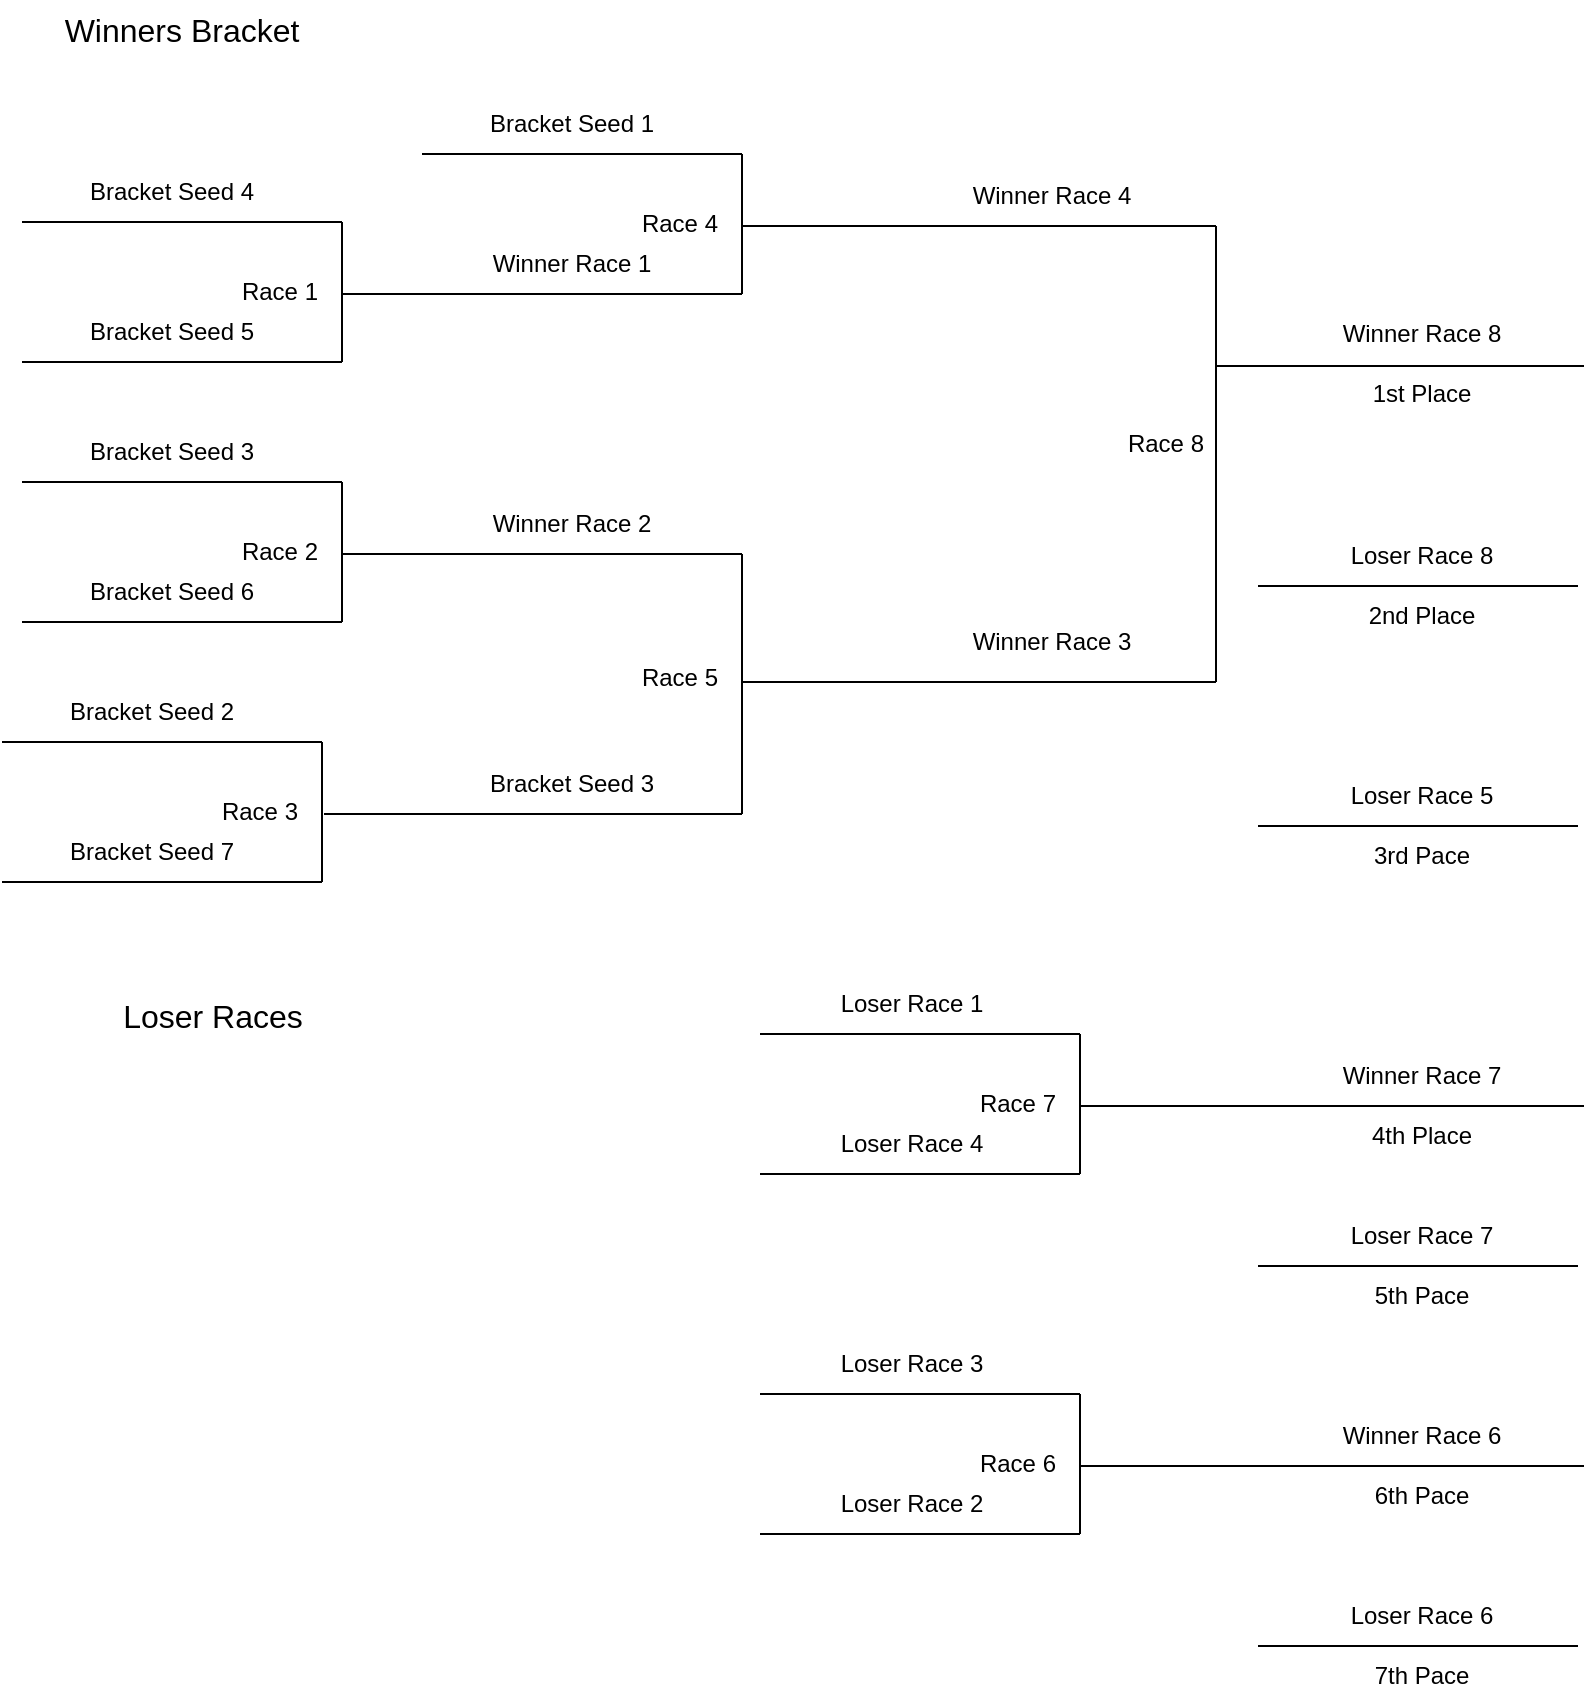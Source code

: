 <mxfile version="25.0.2">
  <diagram name="Page-1" id="gNxw8MddvVBNjZTbIHWo">
    <mxGraphModel dx="1114" dy="999" grid="1" gridSize="10" guides="1" tooltips="1" connect="1" arrows="1" fold="1" page="1" pageScale="1" pageWidth="850" pageHeight="1100" math="0" shadow="0">
      <root>
        <mxCell id="0" />
        <mxCell id="1" parent="0" />
        <mxCell id="H3SU6zbXUFuWfZ92cG2d-4" value="&lt;font style=&quot;font-size: 16px;&quot;&gt;Winners Bracket&lt;/font&gt;" style="text;html=1;align=center;verticalAlign=middle;whiteSpace=wrap;rounded=0;" parent="1" vertex="1">
          <mxGeometry x="39" y="93" width="120" height="30" as="geometry" />
        </mxCell>
        <mxCell id="H3SU6zbXUFuWfZ92cG2d-8" value="" style="group" parent="1" vertex="1" connectable="0">
          <mxGeometry x="219" y="170" width="320" height="70" as="geometry" />
        </mxCell>
        <mxCell id="H3SU6zbXUFuWfZ92cG2d-1" value="" style="endArrow=none;html=1;rounded=0;" parent="H3SU6zbXUFuWfZ92cG2d-8" edge="1">
          <mxGeometry width="50" height="50" relative="1" as="geometry">
            <mxPoint as="sourcePoint" />
            <mxPoint x="160" as="targetPoint" />
          </mxGeometry>
        </mxCell>
        <mxCell id="H3SU6zbXUFuWfZ92cG2d-2" value="" style="endArrow=none;html=1;rounded=0;" parent="H3SU6zbXUFuWfZ92cG2d-8" edge="1">
          <mxGeometry width="50" height="50" relative="1" as="geometry">
            <mxPoint y="70" as="sourcePoint" />
            <mxPoint x="160" y="70" as="targetPoint" />
          </mxGeometry>
        </mxCell>
        <mxCell id="H3SU6zbXUFuWfZ92cG2d-3" value="" style="endArrow=none;html=1;rounded=0;" parent="H3SU6zbXUFuWfZ92cG2d-8" edge="1">
          <mxGeometry width="50" height="50" relative="1" as="geometry">
            <mxPoint x="160" y="70" as="sourcePoint" />
            <mxPoint x="160" as="targetPoint" />
          </mxGeometry>
        </mxCell>
        <mxCell id="H3SU6zbXUFuWfZ92cG2d-5" value="Race 4" style="text;html=1;align=right;verticalAlign=middle;whiteSpace=wrap;rounded=0;" parent="H3SU6zbXUFuWfZ92cG2d-8" vertex="1">
          <mxGeometry x="60" y="20" width="90" height="30" as="geometry" />
        </mxCell>
        <mxCell id="H3SU6zbXUFuWfZ92cG2d-7" value="" style="endArrow=none;html=1;rounded=0;" parent="H3SU6zbXUFuWfZ92cG2d-8" edge="1">
          <mxGeometry width="50" height="50" relative="1" as="geometry">
            <mxPoint x="160" y="36" as="sourcePoint" />
            <mxPoint x="320" y="36" as="targetPoint" />
          </mxGeometry>
        </mxCell>
        <mxCell id="H3SU6zbXUFuWfZ92cG2d-9" value="" style="group" parent="1" vertex="1" connectable="0">
          <mxGeometry x="219" y="370" width="360" height="70" as="geometry" />
        </mxCell>
        <mxCell id="H3SU6zbXUFuWfZ92cG2d-10" value="" style="endArrow=none;html=1;rounded=0;" parent="H3SU6zbXUFuWfZ92cG2d-9" edge="1">
          <mxGeometry width="50" height="50" relative="1" as="geometry">
            <mxPoint as="sourcePoint" />
            <mxPoint x="160" as="targetPoint" />
          </mxGeometry>
        </mxCell>
        <mxCell id="H3SU6zbXUFuWfZ92cG2d-11" value="" style="endArrow=none;html=1;rounded=0;" parent="H3SU6zbXUFuWfZ92cG2d-9" edge="1">
          <mxGeometry width="50" height="50" relative="1" as="geometry">
            <mxPoint x="-49" y="130" as="sourcePoint" />
            <mxPoint x="160" y="130" as="targetPoint" />
          </mxGeometry>
        </mxCell>
        <mxCell id="H3SU6zbXUFuWfZ92cG2d-12" value="" style="endArrow=none;html=1;rounded=0;" parent="H3SU6zbXUFuWfZ92cG2d-9" edge="1">
          <mxGeometry width="50" height="50" relative="1" as="geometry">
            <mxPoint x="160" y="70" as="sourcePoint" />
            <mxPoint x="160" as="targetPoint" />
          </mxGeometry>
        </mxCell>
        <mxCell id="H3SU6zbXUFuWfZ92cG2d-13" value="Race 5" style="text;html=1;align=right;verticalAlign=middle;whiteSpace=wrap;rounded=0;" parent="H3SU6zbXUFuWfZ92cG2d-9" vertex="1">
          <mxGeometry x="60" y="47" width="90" height="30" as="geometry" />
        </mxCell>
        <mxCell id="H3SU6zbXUFuWfZ92cG2d-14" value="" style="endArrow=none;html=1;rounded=0;" parent="H3SU6zbXUFuWfZ92cG2d-9" edge="1">
          <mxGeometry width="50" height="50" relative="1" as="geometry">
            <mxPoint x="160" y="64" as="sourcePoint" />
            <mxPoint x="320" y="64" as="targetPoint" />
          </mxGeometry>
        </mxCell>
        <mxCell id="H3SU6zbXUFuWfZ92cG2d-38" value="Winner Race 3" style="text;html=1;align=center;verticalAlign=middle;whiteSpace=wrap;rounded=0;" parent="H3SU6zbXUFuWfZ92cG2d-9" vertex="1">
          <mxGeometry x="270" y="29" width="90" height="30" as="geometry" />
        </mxCell>
        <mxCell id="H3SU6zbXUFuWfZ92cG2d-15" value="" style="group" parent="1" vertex="1" connectable="0">
          <mxGeometry x="388" y="790" width="320" height="70" as="geometry" />
        </mxCell>
        <mxCell id="H3SU6zbXUFuWfZ92cG2d-16" value="" style="endArrow=none;html=1;rounded=0;" parent="H3SU6zbXUFuWfZ92cG2d-15" edge="1">
          <mxGeometry width="50" height="50" relative="1" as="geometry">
            <mxPoint as="sourcePoint" />
            <mxPoint x="160" as="targetPoint" />
          </mxGeometry>
        </mxCell>
        <mxCell id="H3SU6zbXUFuWfZ92cG2d-17" value="" style="endArrow=none;html=1;rounded=0;" parent="H3SU6zbXUFuWfZ92cG2d-15" edge="1">
          <mxGeometry width="50" height="50" relative="1" as="geometry">
            <mxPoint y="70" as="sourcePoint" />
            <mxPoint x="160" y="70" as="targetPoint" />
          </mxGeometry>
        </mxCell>
        <mxCell id="H3SU6zbXUFuWfZ92cG2d-18" value="" style="endArrow=none;html=1;rounded=0;" parent="H3SU6zbXUFuWfZ92cG2d-15" edge="1">
          <mxGeometry width="50" height="50" relative="1" as="geometry">
            <mxPoint x="160" y="70" as="sourcePoint" />
            <mxPoint x="160" as="targetPoint" />
          </mxGeometry>
        </mxCell>
        <mxCell id="H3SU6zbXUFuWfZ92cG2d-19" value="Race 6" style="text;html=1;align=right;verticalAlign=middle;whiteSpace=wrap;rounded=0;" parent="H3SU6zbXUFuWfZ92cG2d-15" vertex="1">
          <mxGeometry x="60" y="20" width="90" height="30" as="geometry" />
        </mxCell>
        <mxCell id="H3SU6zbXUFuWfZ92cG2d-20" value="" style="endArrow=none;html=1;rounded=0;" parent="H3SU6zbXUFuWfZ92cG2d-15" edge="1">
          <mxGeometry width="50" height="50" relative="1" as="geometry">
            <mxPoint x="160" y="36" as="sourcePoint" />
            <mxPoint x="412" y="36" as="targetPoint" />
          </mxGeometry>
        </mxCell>
        <mxCell id="H3SU6zbXUFuWfZ92cG2d-21" value="&lt;font style=&quot;font-size: 16px;&quot;&gt;Loser Races&lt;/font&gt;" style="text;html=1;align=center;verticalAlign=middle;whiteSpace=wrap;rounded=0;" parent="1" vertex="1">
          <mxGeometry x="39" y="586" width="151" height="30" as="geometry" />
        </mxCell>
        <mxCell id="H3SU6zbXUFuWfZ92cG2d-22" value="Race 8" style="text;html=1;align=right;verticalAlign=middle;whiteSpace=wrap;rounded=0;" parent="1" vertex="1">
          <mxGeometry x="522" y="300" width="90" height="30" as="geometry" />
        </mxCell>
        <mxCell id="H3SU6zbXUFuWfZ92cG2d-24" value="" style="endArrow=none;html=1;rounded=0;" parent="1" edge="1">
          <mxGeometry width="50" height="50" relative="1" as="geometry">
            <mxPoint x="616" y="434" as="sourcePoint" />
            <mxPoint x="616" y="206" as="targetPoint" />
          </mxGeometry>
        </mxCell>
        <mxCell id="H3SU6zbXUFuWfZ92cG2d-25" value="" style="endArrow=none;html=1;rounded=0;" parent="1" edge="1">
          <mxGeometry width="50" height="50" relative="1" as="geometry">
            <mxPoint x="616" y="276" as="sourcePoint" />
            <mxPoint x="800" y="276" as="targetPoint" />
          </mxGeometry>
        </mxCell>
        <mxCell id="H3SU6zbXUFuWfZ92cG2d-26" value="" style="endArrow=none;html=1;rounded=0;" parent="1" edge="1">
          <mxGeometry width="50" height="50" relative="1" as="geometry">
            <mxPoint x="637" y="386" as="sourcePoint" />
            <mxPoint x="797" y="386" as="targetPoint" />
          </mxGeometry>
        </mxCell>
        <mxCell id="H3SU6zbXUFuWfZ92cG2d-28" value="1st Place" style="text;html=1;align=center;verticalAlign=middle;whiteSpace=wrap;rounded=0;" parent="1" vertex="1">
          <mxGeometry x="674" y="275" width="90" height="30" as="geometry" />
        </mxCell>
        <mxCell id="H3SU6zbXUFuWfZ92cG2d-29" value="2nd Place" style="text;html=1;align=center;verticalAlign=middle;whiteSpace=wrap;rounded=0;" parent="1" vertex="1">
          <mxGeometry x="674" y="386" width="90" height="30" as="geometry" />
        </mxCell>
        <mxCell id="H3SU6zbXUFuWfZ92cG2d-31" value="5th Pace" style="text;html=1;align=center;verticalAlign=middle;whiteSpace=wrap;rounded=0;" parent="1" vertex="1">
          <mxGeometry x="674" y="726" width="90" height="30" as="geometry" />
        </mxCell>
        <mxCell id="H3SU6zbXUFuWfZ92cG2d-32" value="Winner Race 8" style="text;html=1;align=center;verticalAlign=middle;whiteSpace=wrap;rounded=0;" parent="1" vertex="1">
          <mxGeometry x="674" y="245" width="90" height="30" as="geometry" />
        </mxCell>
        <mxCell id="H3SU6zbXUFuWfZ92cG2d-33" value="Loser Race 8" style="text;html=1;align=center;verticalAlign=middle;whiteSpace=wrap;rounded=0;" parent="1" vertex="1">
          <mxGeometry x="674" y="356" width="90" height="30" as="geometry" />
        </mxCell>
        <mxCell id="H3SU6zbXUFuWfZ92cG2d-36" value="Loser Race 7" style="text;html=1;align=center;verticalAlign=middle;whiteSpace=wrap;rounded=0;" parent="1" vertex="1">
          <mxGeometry x="674" y="696" width="90" height="30" as="geometry" />
        </mxCell>
        <mxCell id="H3SU6zbXUFuWfZ92cG2d-37" value="Winner Race 4" style="text;html=1;align=center;verticalAlign=middle;whiteSpace=wrap;rounded=0;" parent="1" vertex="1">
          <mxGeometry x="489" y="176" width="90" height="30" as="geometry" />
        </mxCell>
        <mxCell id="H3SU6zbXUFuWfZ92cG2d-39" value="Loser Race 3" style="text;html=1;align=center;verticalAlign=middle;whiteSpace=wrap;rounded=0;" parent="1" vertex="1">
          <mxGeometry x="419" y="760" width="90" height="30" as="geometry" />
        </mxCell>
        <mxCell id="H3SU6zbXUFuWfZ92cG2d-40" value="Loser Race 2" style="text;html=1;align=center;verticalAlign=middle;whiteSpace=wrap;rounded=0;" parent="1" vertex="1">
          <mxGeometry x="419" y="830" width="90" height="30" as="geometry" />
        </mxCell>
        <mxCell id="H3SU6zbXUFuWfZ92cG2d-41" value="Bracket Seed 1" style="text;html=1;align=center;verticalAlign=middle;whiteSpace=wrap;rounded=0;" parent="1" vertex="1">
          <mxGeometry x="249" y="140" width="90" height="30" as="geometry" />
        </mxCell>
        <mxCell id="H3SU6zbXUFuWfZ92cG2d-42" value="Winner Race 1" style="text;html=1;align=center;verticalAlign=middle;whiteSpace=wrap;rounded=0;" parent="1" vertex="1">
          <mxGeometry x="249" y="210" width="90" height="30" as="geometry" />
        </mxCell>
        <mxCell id="H3SU6zbXUFuWfZ92cG2d-43" value="Winner Race 2" style="text;html=1;align=center;verticalAlign=middle;whiteSpace=wrap;rounded=0;" parent="1" vertex="1">
          <mxGeometry x="249" y="340" width="90" height="30" as="geometry" />
        </mxCell>
        <mxCell id="H3SU6zbXUFuWfZ92cG2d-44" value="Bracket Seed 3" style="text;html=1;align=center;verticalAlign=middle;whiteSpace=wrap;rounded=0;" parent="1" vertex="1">
          <mxGeometry x="249" y="470" width="90" height="30" as="geometry" />
        </mxCell>
        <mxCell id="IuvQdy2Z3pqtqVISLEcr-1" value="" style="group" parent="1" vertex="1" connectable="0">
          <mxGeometry x="19" y="334" width="320" height="70" as="geometry" />
        </mxCell>
        <mxCell id="IuvQdy2Z3pqtqVISLEcr-2" value="" style="endArrow=none;html=1;rounded=0;" parent="IuvQdy2Z3pqtqVISLEcr-1" edge="1">
          <mxGeometry width="50" height="50" relative="1" as="geometry">
            <mxPoint as="sourcePoint" />
            <mxPoint x="160" as="targetPoint" />
          </mxGeometry>
        </mxCell>
        <mxCell id="IuvQdy2Z3pqtqVISLEcr-3" value="" style="endArrow=none;html=1;rounded=0;" parent="IuvQdy2Z3pqtqVISLEcr-1" edge="1">
          <mxGeometry width="50" height="50" relative="1" as="geometry">
            <mxPoint y="70" as="sourcePoint" />
            <mxPoint x="160" y="70" as="targetPoint" />
          </mxGeometry>
        </mxCell>
        <mxCell id="IuvQdy2Z3pqtqVISLEcr-4" value="" style="endArrow=none;html=1;rounded=0;" parent="IuvQdy2Z3pqtqVISLEcr-1" edge="1">
          <mxGeometry width="50" height="50" relative="1" as="geometry">
            <mxPoint x="160" y="70" as="sourcePoint" />
            <mxPoint x="160" as="targetPoint" />
          </mxGeometry>
        </mxCell>
        <mxCell id="IuvQdy2Z3pqtqVISLEcr-5" value="Race 2" style="text;html=1;align=right;verticalAlign=middle;whiteSpace=wrap;rounded=0;" parent="IuvQdy2Z3pqtqVISLEcr-1" vertex="1">
          <mxGeometry x="60" y="20" width="90" height="30" as="geometry" />
        </mxCell>
        <mxCell id="IuvQdy2Z3pqtqVISLEcr-6" value="" style="endArrow=none;html=1;rounded=0;" parent="IuvQdy2Z3pqtqVISLEcr-1" edge="1">
          <mxGeometry width="50" height="50" relative="1" as="geometry">
            <mxPoint x="160" y="36" as="sourcePoint" />
            <mxPoint x="320" y="36" as="targetPoint" />
          </mxGeometry>
        </mxCell>
        <mxCell id="IuvQdy2Z3pqtqVISLEcr-9" value="Winner Race 6" style="text;html=1;align=center;verticalAlign=middle;whiteSpace=wrap;rounded=0;" parent="1" vertex="1">
          <mxGeometry x="674" y="796" width="90" height="30" as="geometry" />
        </mxCell>
        <mxCell id="IuvQdy2Z3pqtqVISLEcr-14" value="Bracket Seed 3" style="text;html=1;align=center;verticalAlign=middle;whiteSpace=wrap;rounded=0;" parent="1" vertex="1">
          <mxGeometry x="49" y="304" width="90" height="30" as="geometry" />
        </mxCell>
        <mxCell id="IuvQdy2Z3pqtqVISLEcr-15" value="Bracket Seed 6" style="text;html=1;align=center;verticalAlign=middle;whiteSpace=wrap;rounded=0;" parent="1" vertex="1">
          <mxGeometry x="49" y="374" width="90" height="30" as="geometry" />
        </mxCell>
        <mxCell id="IuvQdy2Z3pqtqVISLEcr-16" value="" style="endArrow=none;html=1;rounded=0;" parent="1" edge="1">
          <mxGeometry width="50" height="50" relative="1" as="geometry">
            <mxPoint x="538" y="206" as="sourcePoint" />
            <mxPoint x="616" y="206" as="targetPoint" />
          </mxGeometry>
        </mxCell>
        <mxCell id="IuvQdy2Z3pqtqVISLEcr-17" value="" style="endArrow=none;html=1;rounded=0;" parent="1" edge="1">
          <mxGeometry width="50" height="50" relative="1" as="geometry">
            <mxPoint x="538" y="434" as="sourcePoint" />
            <mxPoint x="616" y="434" as="targetPoint" />
          </mxGeometry>
        </mxCell>
        <mxCell id="IuvQdy2Z3pqtqVISLEcr-18" value="" style="endArrow=none;html=1;rounded=0;" parent="1" edge="1">
          <mxGeometry width="50" height="50" relative="1" as="geometry">
            <mxPoint x="637" y="726" as="sourcePoint" />
            <mxPoint x="797" y="726" as="targetPoint" />
          </mxGeometry>
        </mxCell>
        <mxCell id="Z-EwFcKrp6Wiq-JpFyMq-1" value="" style="group" parent="1" vertex="1" connectable="0">
          <mxGeometry x="19" y="134" width="320" height="70" as="geometry" />
        </mxCell>
        <mxCell id="Z-EwFcKrp6Wiq-JpFyMq-2" value="" style="endArrow=none;html=1;rounded=0;" parent="Z-EwFcKrp6Wiq-JpFyMq-1" edge="1">
          <mxGeometry width="50" height="50" relative="1" as="geometry">
            <mxPoint y="70" as="sourcePoint" />
            <mxPoint x="160" y="70" as="targetPoint" />
          </mxGeometry>
        </mxCell>
        <mxCell id="Z-EwFcKrp6Wiq-JpFyMq-3" value="" style="endArrow=none;html=1;rounded=0;" parent="Z-EwFcKrp6Wiq-JpFyMq-1" edge="1">
          <mxGeometry width="50" height="50" relative="1" as="geometry">
            <mxPoint y="140" as="sourcePoint" />
            <mxPoint x="160" y="140" as="targetPoint" />
          </mxGeometry>
        </mxCell>
        <mxCell id="Z-EwFcKrp6Wiq-JpFyMq-4" value="" style="endArrow=none;html=1;rounded=0;" parent="Z-EwFcKrp6Wiq-JpFyMq-1" edge="1">
          <mxGeometry width="50" height="50" relative="1" as="geometry">
            <mxPoint x="160" y="140" as="sourcePoint" />
            <mxPoint x="160" y="70" as="targetPoint" />
          </mxGeometry>
        </mxCell>
        <mxCell id="Z-EwFcKrp6Wiq-JpFyMq-5" value="Race 1" style="text;html=1;align=right;verticalAlign=middle;whiteSpace=wrap;rounded=0;" parent="Z-EwFcKrp6Wiq-JpFyMq-1" vertex="1">
          <mxGeometry x="60" y="90" width="90" height="30" as="geometry" />
        </mxCell>
        <mxCell id="Z-EwFcKrp6Wiq-JpFyMq-6" value="" style="endArrow=none;html=1;rounded=0;" parent="Z-EwFcKrp6Wiq-JpFyMq-1" edge="1">
          <mxGeometry width="50" height="50" relative="1" as="geometry">
            <mxPoint x="160" y="106" as="sourcePoint" />
            <mxPoint x="320" y="106" as="targetPoint" />
          </mxGeometry>
        </mxCell>
        <mxCell id="Z-EwFcKrp6Wiq-JpFyMq-7" value="" style="group" parent="1" vertex="1" connectable="0">
          <mxGeometry x="388" y="610" width="320" height="70" as="geometry" />
        </mxCell>
        <mxCell id="Z-EwFcKrp6Wiq-JpFyMq-8" value="" style="endArrow=none;html=1;rounded=0;" parent="Z-EwFcKrp6Wiq-JpFyMq-7" edge="1">
          <mxGeometry width="50" height="50" relative="1" as="geometry">
            <mxPoint as="sourcePoint" />
            <mxPoint x="160" as="targetPoint" />
          </mxGeometry>
        </mxCell>
        <mxCell id="Z-EwFcKrp6Wiq-JpFyMq-9" value="" style="endArrow=none;html=1;rounded=0;" parent="Z-EwFcKrp6Wiq-JpFyMq-7" edge="1">
          <mxGeometry width="50" height="50" relative="1" as="geometry">
            <mxPoint y="70" as="sourcePoint" />
            <mxPoint x="160" y="70" as="targetPoint" />
          </mxGeometry>
        </mxCell>
        <mxCell id="Z-EwFcKrp6Wiq-JpFyMq-10" value="" style="endArrow=none;html=1;rounded=0;" parent="Z-EwFcKrp6Wiq-JpFyMq-7" edge="1">
          <mxGeometry width="50" height="50" relative="1" as="geometry">
            <mxPoint x="160" y="70" as="sourcePoint" />
            <mxPoint x="160" as="targetPoint" />
          </mxGeometry>
        </mxCell>
        <mxCell id="Z-EwFcKrp6Wiq-JpFyMq-11" value="Race 7" style="text;html=1;align=right;verticalAlign=middle;whiteSpace=wrap;rounded=0;" parent="Z-EwFcKrp6Wiq-JpFyMq-7" vertex="1">
          <mxGeometry x="60" y="20" width="90" height="30" as="geometry" />
        </mxCell>
        <mxCell id="Z-EwFcKrp6Wiq-JpFyMq-12" value="" style="endArrow=none;html=1;rounded=0;" parent="Z-EwFcKrp6Wiq-JpFyMq-7" edge="1">
          <mxGeometry width="50" height="50" relative="1" as="geometry">
            <mxPoint x="160" y="36" as="sourcePoint" />
            <mxPoint x="412" y="36" as="targetPoint" />
          </mxGeometry>
        </mxCell>
        <mxCell id="Z-EwFcKrp6Wiq-JpFyMq-13" value="Loser Race 1" style="text;html=1;align=center;verticalAlign=middle;whiteSpace=wrap;rounded=0;" parent="1" vertex="1">
          <mxGeometry x="419" y="580" width="90" height="30" as="geometry" />
        </mxCell>
        <mxCell id="Z-EwFcKrp6Wiq-JpFyMq-14" value="Loser Race 4" style="text;html=1;align=center;verticalAlign=middle;whiteSpace=wrap;rounded=0;" parent="1" vertex="1">
          <mxGeometry x="419" y="650" width="90" height="30" as="geometry" />
        </mxCell>
        <mxCell id="Z-EwFcKrp6Wiq-JpFyMq-15" value="Winner Race 7" style="text;html=1;align=center;verticalAlign=middle;whiteSpace=wrap;rounded=0;" parent="1" vertex="1">
          <mxGeometry x="674" y="616" width="90" height="30" as="geometry" />
        </mxCell>
        <mxCell id="Z-EwFcKrp6Wiq-JpFyMq-16" value="Bracket Seed 4" style="text;html=1;align=center;verticalAlign=middle;whiteSpace=wrap;rounded=0;" parent="1" vertex="1">
          <mxGeometry x="49" y="174" width="90" height="30" as="geometry" />
        </mxCell>
        <mxCell id="Z-EwFcKrp6Wiq-JpFyMq-17" value="Bracket Seed 5" style="text;html=1;align=center;verticalAlign=middle;whiteSpace=wrap;rounded=0;" parent="1" vertex="1">
          <mxGeometry x="49" y="244" width="90" height="30" as="geometry" />
        </mxCell>
        <mxCell id="Z-EwFcKrp6Wiq-JpFyMq-18" value="4th Place" style="text;html=1;align=center;verticalAlign=middle;whiteSpace=wrap;rounded=0;" parent="1" vertex="1">
          <mxGeometry x="674" y="646" width="90" height="30" as="geometry" />
        </mxCell>
        <mxCell id="Z-EwFcKrp6Wiq-JpFyMq-19" value="6th Pace" style="text;html=1;align=center;verticalAlign=middle;whiteSpace=wrap;rounded=0;" parent="1" vertex="1">
          <mxGeometry x="674" y="826" width="90" height="30" as="geometry" />
        </mxCell>
        <mxCell id="Z-EwFcKrp6Wiq-JpFyMq-20" value="7th Pace" style="text;html=1;align=center;verticalAlign=middle;whiteSpace=wrap;rounded=0;" parent="1" vertex="1">
          <mxGeometry x="674" y="916" width="90" height="30" as="geometry" />
        </mxCell>
        <mxCell id="Z-EwFcKrp6Wiq-JpFyMq-21" value="Loser Race 6" style="text;html=1;align=center;verticalAlign=middle;whiteSpace=wrap;rounded=0;" parent="1" vertex="1">
          <mxGeometry x="674" y="886" width="90" height="30" as="geometry" />
        </mxCell>
        <mxCell id="Z-EwFcKrp6Wiq-JpFyMq-22" value="" style="endArrow=none;html=1;rounded=0;" parent="1" edge="1">
          <mxGeometry width="50" height="50" relative="1" as="geometry">
            <mxPoint x="637" y="916" as="sourcePoint" />
            <mxPoint x="797" y="916" as="targetPoint" />
          </mxGeometry>
        </mxCell>
        <mxCell id="csj1tmw9l9uNEUCIM7JJ-1" value="" style="endArrow=none;html=1;rounded=0;" edge="1" parent="1">
          <mxGeometry width="50" height="50" relative="1" as="geometry">
            <mxPoint x="9" y="464" as="sourcePoint" />
            <mxPoint x="169" y="464" as="targetPoint" />
          </mxGeometry>
        </mxCell>
        <mxCell id="csj1tmw9l9uNEUCIM7JJ-2" value="" style="endArrow=none;html=1;rounded=0;" edge="1" parent="1">
          <mxGeometry width="50" height="50" relative="1" as="geometry">
            <mxPoint x="9" y="534" as="sourcePoint" />
            <mxPoint x="169" y="534" as="targetPoint" />
          </mxGeometry>
        </mxCell>
        <mxCell id="csj1tmw9l9uNEUCIM7JJ-3" value="" style="endArrow=none;html=1;rounded=0;" edge="1" parent="1">
          <mxGeometry width="50" height="50" relative="1" as="geometry">
            <mxPoint x="169" y="534" as="sourcePoint" />
            <mxPoint x="169" y="464" as="targetPoint" />
          </mxGeometry>
        </mxCell>
        <mxCell id="csj1tmw9l9uNEUCIM7JJ-4" value="Race 3" style="text;html=1;align=right;verticalAlign=middle;whiteSpace=wrap;rounded=0;" vertex="1" parent="1">
          <mxGeometry x="69" y="484" width="90" height="30" as="geometry" />
        </mxCell>
        <mxCell id="csj1tmw9l9uNEUCIM7JJ-5" value="Bracket Seed 2" style="text;html=1;align=center;verticalAlign=middle;whiteSpace=wrap;rounded=0;" vertex="1" parent="1">
          <mxGeometry x="39" y="434" width="90" height="30" as="geometry" />
        </mxCell>
        <mxCell id="csj1tmw9l9uNEUCIM7JJ-6" value="Bracket Seed 7" style="text;html=1;align=center;verticalAlign=middle;whiteSpace=wrap;rounded=0;" vertex="1" parent="1">
          <mxGeometry x="39" y="504" width="90" height="30" as="geometry" />
        </mxCell>
        <mxCell id="csj1tmw9l9uNEUCIM7JJ-8" value="" style="endArrow=none;html=1;rounded=0;" edge="1" parent="1">
          <mxGeometry width="50" height="50" relative="1" as="geometry">
            <mxPoint x="379" y="440" as="sourcePoint" />
            <mxPoint x="379" y="500" as="targetPoint" />
          </mxGeometry>
        </mxCell>
        <mxCell id="csj1tmw9l9uNEUCIM7JJ-9" value="3rd Pace" style="text;html=1;align=center;verticalAlign=middle;whiteSpace=wrap;rounded=0;" vertex="1" parent="1">
          <mxGeometry x="674" y="506" width="90" height="30" as="geometry" />
        </mxCell>
        <mxCell id="csj1tmw9l9uNEUCIM7JJ-10" value="Loser Race 5" style="text;html=1;align=center;verticalAlign=middle;whiteSpace=wrap;rounded=0;" vertex="1" parent="1">
          <mxGeometry x="674" y="476" width="90" height="30" as="geometry" />
        </mxCell>
        <mxCell id="csj1tmw9l9uNEUCIM7JJ-11" value="" style="endArrow=none;html=1;rounded=0;" edge="1" parent="1">
          <mxGeometry width="50" height="50" relative="1" as="geometry">
            <mxPoint x="637" y="506" as="sourcePoint" />
            <mxPoint x="797" y="506" as="targetPoint" />
          </mxGeometry>
        </mxCell>
      </root>
    </mxGraphModel>
  </diagram>
</mxfile>
